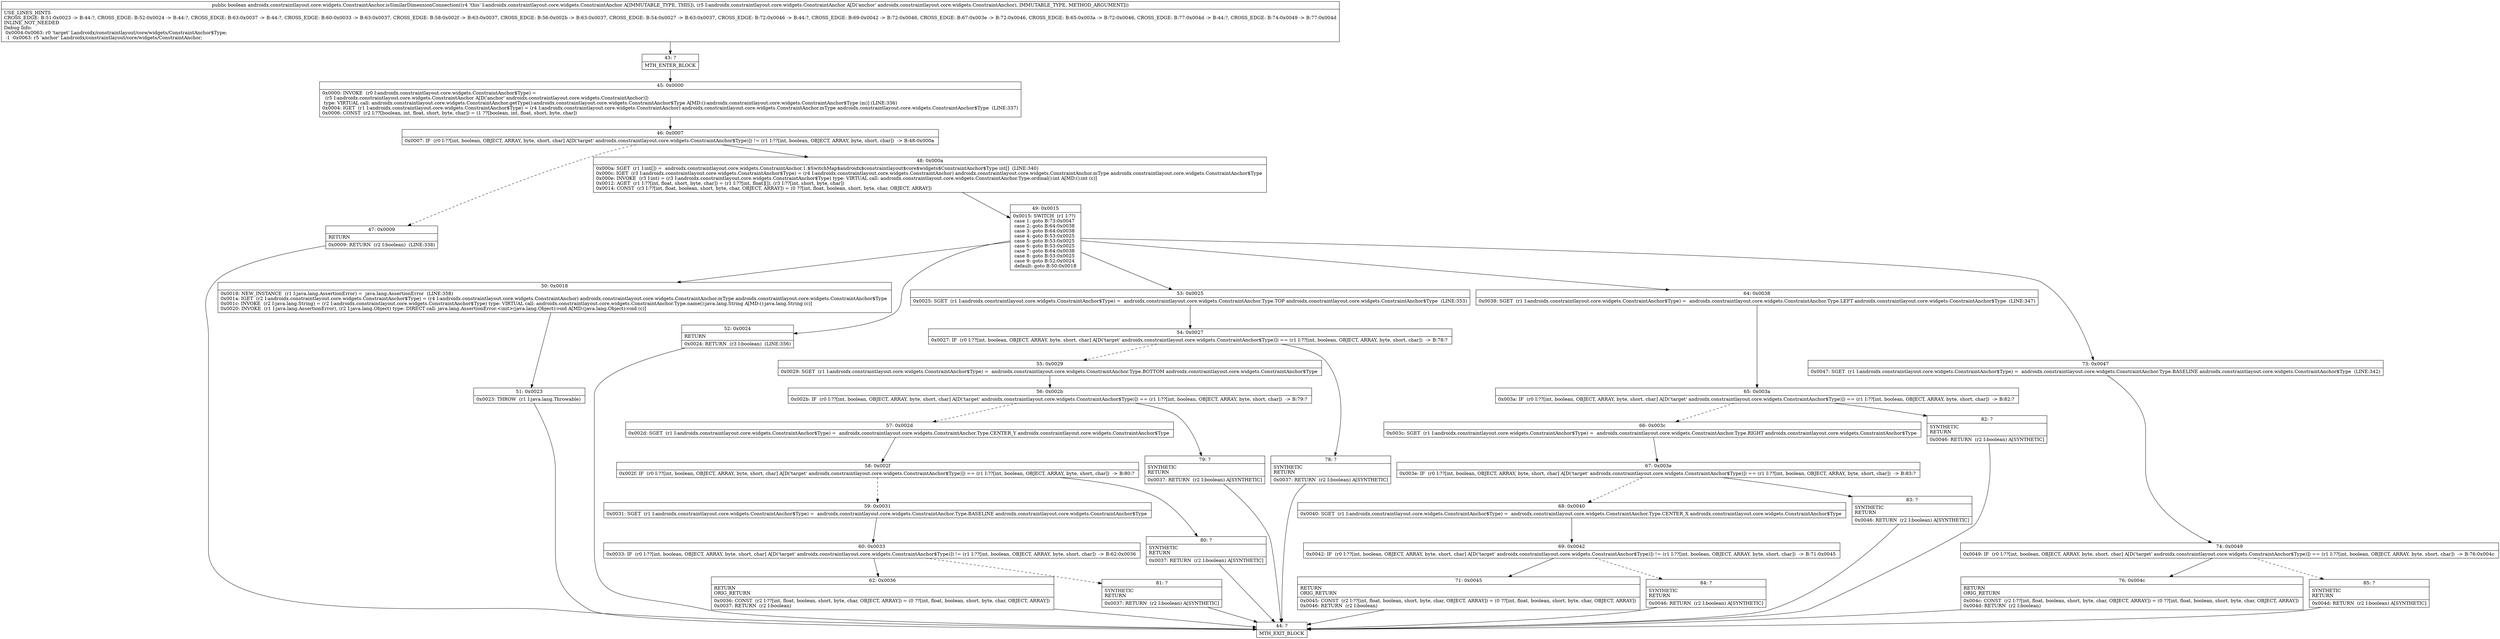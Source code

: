 digraph "CFG forandroidx.constraintlayout.core.widgets.ConstraintAnchor.isSimilarDimensionConnection(Landroidx\/constraintlayout\/core\/widgets\/ConstraintAnchor;)Z" {
Node_43 [shape=record,label="{43\:\ ?|MTH_ENTER_BLOCK\l}"];
Node_45 [shape=record,label="{45\:\ 0x0000|0x0000: INVOKE  (r0 I:androidx.constraintlayout.core.widgets.ConstraintAnchor$Type) = \l  (r5 I:androidx.constraintlayout.core.widgets.ConstraintAnchor A[D('anchor' androidx.constraintlayout.core.widgets.ConstraintAnchor)])\l type: VIRTUAL call: androidx.constraintlayout.core.widgets.ConstraintAnchor.getType():androidx.constraintlayout.core.widgets.ConstraintAnchor$Type A[MD:():androidx.constraintlayout.core.widgets.ConstraintAnchor$Type (m)] (LINE:336)\l0x0004: IGET  (r1 I:androidx.constraintlayout.core.widgets.ConstraintAnchor$Type) = (r4 I:androidx.constraintlayout.core.widgets.ConstraintAnchor) androidx.constraintlayout.core.widgets.ConstraintAnchor.mType androidx.constraintlayout.core.widgets.ConstraintAnchor$Type  (LINE:337)\l0x0006: CONST  (r2 I:??[boolean, int, float, short, byte, char]) = (1 ??[boolean, int, float, short, byte, char]) \l}"];
Node_46 [shape=record,label="{46\:\ 0x0007|0x0007: IF  (r0 I:??[int, boolean, OBJECT, ARRAY, byte, short, char] A[D('target' androidx.constraintlayout.core.widgets.ConstraintAnchor$Type)]) != (r1 I:??[int, boolean, OBJECT, ARRAY, byte, short, char])  \-\> B:48:0x000a \l}"];
Node_47 [shape=record,label="{47\:\ 0x0009|RETURN\l|0x0009: RETURN  (r2 I:boolean)  (LINE:338)\l}"];
Node_44 [shape=record,label="{44\:\ ?|MTH_EXIT_BLOCK\l}"];
Node_48 [shape=record,label="{48\:\ 0x000a|0x000a: SGET  (r1 I:int[]) =  androidx.constraintlayout.core.widgets.ConstraintAnchor.1.$SwitchMap$androidx$constraintlayout$core$widgets$ConstraintAnchor$Type int[]  (LINE:340)\l0x000c: IGET  (r3 I:androidx.constraintlayout.core.widgets.ConstraintAnchor$Type) = (r4 I:androidx.constraintlayout.core.widgets.ConstraintAnchor) androidx.constraintlayout.core.widgets.ConstraintAnchor.mType androidx.constraintlayout.core.widgets.ConstraintAnchor$Type \l0x000e: INVOKE  (r3 I:int) = (r3 I:androidx.constraintlayout.core.widgets.ConstraintAnchor$Type) type: VIRTUAL call: androidx.constraintlayout.core.widgets.ConstraintAnchor.Type.ordinal():int A[MD:():int (c)]\l0x0012: AGET  (r1 I:??[int, float, short, byte, char]) = (r1 I:??[int, float][]), (r3 I:??[int, short, byte, char]) \l0x0014: CONST  (r3 I:??[int, float, boolean, short, byte, char, OBJECT, ARRAY]) = (0 ??[int, float, boolean, short, byte, char, OBJECT, ARRAY]) \l}"];
Node_49 [shape=record,label="{49\:\ 0x0015|0x0015: SWITCH  (r1 I:??)\l case 1: goto B:73:0x0047\l case 2: goto B:64:0x0038\l case 3: goto B:64:0x0038\l case 4: goto B:53:0x0025\l case 5: goto B:53:0x0025\l case 6: goto B:53:0x0025\l case 7: goto B:64:0x0038\l case 8: goto B:53:0x0025\l case 9: goto B:52:0x0024\l default: goto B:50:0x0018 \l}"];
Node_50 [shape=record,label="{50\:\ 0x0018|0x0018: NEW_INSTANCE  (r1 I:java.lang.AssertionError) =  java.lang.AssertionError  (LINE:358)\l0x001a: IGET  (r2 I:androidx.constraintlayout.core.widgets.ConstraintAnchor$Type) = (r4 I:androidx.constraintlayout.core.widgets.ConstraintAnchor) androidx.constraintlayout.core.widgets.ConstraintAnchor.mType androidx.constraintlayout.core.widgets.ConstraintAnchor$Type \l0x001c: INVOKE  (r2 I:java.lang.String) = (r2 I:androidx.constraintlayout.core.widgets.ConstraintAnchor$Type) type: VIRTUAL call: androidx.constraintlayout.core.widgets.ConstraintAnchor.Type.name():java.lang.String A[MD:():java.lang.String (c)]\l0x0020: INVOKE  (r1 I:java.lang.AssertionError), (r2 I:java.lang.Object) type: DIRECT call: java.lang.AssertionError.\<init\>(java.lang.Object):void A[MD:(java.lang.Object):void (c)]\l}"];
Node_51 [shape=record,label="{51\:\ 0x0023|0x0023: THROW  (r1 I:java.lang.Throwable) \l}"];
Node_52 [shape=record,label="{52\:\ 0x0024|RETURN\l|0x0024: RETURN  (r3 I:boolean)  (LINE:356)\l}"];
Node_53 [shape=record,label="{53\:\ 0x0025|0x0025: SGET  (r1 I:androidx.constraintlayout.core.widgets.ConstraintAnchor$Type) =  androidx.constraintlayout.core.widgets.ConstraintAnchor.Type.TOP androidx.constraintlayout.core.widgets.ConstraintAnchor$Type  (LINE:353)\l}"];
Node_54 [shape=record,label="{54\:\ 0x0027|0x0027: IF  (r0 I:??[int, boolean, OBJECT, ARRAY, byte, short, char] A[D('target' androidx.constraintlayout.core.widgets.ConstraintAnchor$Type)]) == (r1 I:??[int, boolean, OBJECT, ARRAY, byte, short, char])  \-\> B:78:? \l}"];
Node_55 [shape=record,label="{55\:\ 0x0029|0x0029: SGET  (r1 I:androidx.constraintlayout.core.widgets.ConstraintAnchor$Type) =  androidx.constraintlayout.core.widgets.ConstraintAnchor.Type.BOTTOM androidx.constraintlayout.core.widgets.ConstraintAnchor$Type \l}"];
Node_56 [shape=record,label="{56\:\ 0x002b|0x002b: IF  (r0 I:??[int, boolean, OBJECT, ARRAY, byte, short, char] A[D('target' androidx.constraintlayout.core.widgets.ConstraintAnchor$Type)]) == (r1 I:??[int, boolean, OBJECT, ARRAY, byte, short, char])  \-\> B:79:? \l}"];
Node_57 [shape=record,label="{57\:\ 0x002d|0x002d: SGET  (r1 I:androidx.constraintlayout.core.widgets.ConstraintAnchor$Type) =  androidx.constraintlayout.core.widgets.ConstraintAnchor.Type.CENTER_Y androidx.constraintlayout.core.widgets.ConstraintAnchor$Type \l}"];
Node_58 [shape=record,label="{58\:\ 0x002f|0x002f: IF  (r0 I:??[int, boolean, OBJECT, ARRAY, byte, short, char] A[D('target' androidx.constraintlayout.core.widgets.ConstraintAnchor$Type)]) == (r1 I:??[int, boolean, OBJECT, ARRAY, byte, short, char])  \-\> B:80:? \l}"];
Node_59 [shape=record,label="{59\:\ 0x0031|0x0031: SGET  (r1 I:androidx.constraintlayout.core.widgets.ConstraintAnchor$Type) =  androidx.constraintlayout.core.widgets.ConstraintAnchor.Type.BASELINE androidx.constraintlayout.core.widgets.ConstraintAnchor$Type \l}"];
Node_60 [shape=record,label="{60\:\ 0x0033|0x0033: IF  (r0 I:??[int, boolean, OBJECT, ARRAY, byte, short, char] A[D('target' androidx.constraintlayout.core.widgets.ConstraintAnchor$Type)]) != (r1 I:??[int, boolean, OBJECT, ARRAY, byte, short, char])  \-\> B:62:0x0036 \l}"];
Node_62 [shape=record,label="{62\:\ 0x0036|RETURN\lORIG_RETURN\l|0x0036: CONST  (r2 I:??[int, float, boolean, short, byte, char, OBJECT, ARRAY]) = (0 ??[int, float, boolean, short, byte, char, OBJECT, ARRAY]) \l0x0037: RETURN  (r2 I:boolean) \l}"];
Node_81 [shape=record,label="{81\:\ ?|SYNTHETIC\lRETURN\l|0x0037: RETURN  (r2 I:boolean) A[SYNTHETIC]\l}"];
Node_80 [shape=record,label="{80\:\ ?|SYNTHETIC\lRETURN\l|0x0037: RETURN  (r2 I:boolean) A[SYNTHETIC]\l}"];
Node_79 [shape=record,label="{79\:\ ?|SYNTHETIC\lRETURN\l|0x0037: RETURN  (r2 I:boolean) A[SYNTHETIC]\l}"];
Node_78 [shape=record,label="{78\:\ ?|SYNTHETIC\lRETURN\l|0x0037: RETURN  (r2 I:boolean) A[SYNTHETIC]\l}"];
Node_64 [shape=record,label="{64\:\ 0x0038|0x0038: SGET  (r1 I:androidx.constraintlayout.core.widgets.ConstraintAnchor$Type) =  androidx.constraintlayout.core.widgets.ConstraintAnchor.Type.LEFT androidx.constraintlayout.core.widgets.ConstraintAnchor$Type  (LINE:347)\l}"];
Node_65 [shape=record,label="{65\:\ 0x003a|0x003a: IF  (r0 I:??[int, boolean, OBJECT, ARRAY, byte, short, char] A[D('target' androidx.constraintlayout.core.widgets.ConstraintAnchor$Type)]) == (r1 I:??[int, boolean, OBJECT, ARRAY, byte, short, char])  \-\> B:82:? \l}"];
Node_66 [shape=record,label="{66\:\ 0x003c|0x003c: SGET  (r1 I:androidx.constraintlayout.core.widgets.ConstraintAnchor$Type) =  androidx.constraintlayout.core.widgets.ConstraintAnchor.Type.RIGHT androidx.constraintlayout.core.widgets.ConstraintAnchor$Type \l}"];
Node_67 [shape=record,label="{67\:\ 0x003e|0x003e: IF  (r0 I:??[int, boolean, OBJECT, ARRAY, byte, short, char] A[D('target' androidx.constraintlayout.core.widgets.ConstraintAnchor$Type)]) == (r1 I:??[int, boolean, OBJECT, ARRAY, byte, short, char])  \-\> B:83:? \l}"];
Node_68 [shape=record,label="{68\:\ 0x0040|0x0040: SGET  (r1 I:androidx.constraintlayout.core.widgets.ConstraintAnchor$Type) =  androidx.constraintlayout.core.widgets.ConstraintAnchor.Type.CENTER_X androidx.constraintlayout.core.widgets.ConstraintAnchor$Type \l}"];
Node_69 [shape=record,label="{69\:\ 0x0042|0x0042: IF  (r0 I:??[int, boolean, OBJECT, ARRAY, byte, short, char] A[D('target' androidx.constraintlayout.core.widgets.ConstraintAnchor$Type)]) != (r1 I:??[int, boolean, OBJECT, ARRAY, byte, short, char])  \-\> B:71:0x0045 \l}"];
Node_71 [shape=record,label="{71\:\ 0x0045|RETURN\lORIG_RETURN\l|0x0045: CONST  (r2 I:??[int, float, boolean, short, byte, char, OBJECT, ARRAY]) = (0 ??[int, float, boolean, short, byte, char, OBJECT, ARRAY]) \l0x0046: RETURN  (r2 I:boolean) \l}"];
Node_84 [shape=record,label="{84\:\ ?|SYNTHETIC\lRETURN\l|0x0046: RETURN  (r2 I:boolean) A[SYNTHETIC]\l}"];
Node_83 [shape=record,label="{83\:\ ?|SYNTHETIC\lRETURN\l|0x0046: RETURN  (r2 I:boolean) A[SYNTHETIC]\l}"];
Node_82 [shape=record,label="{82\:\ ?|SYNTHETIC\lRETURN\l|0x0046: RETURN  (r2 I:boolean) A[SYNTHETIC]\l}"];
Node_73 [shape=record,label="{73\:\ 0x0047|0x0047: SGET  (r1 I:androidx.constraintlayout.core.widgets.ConstraintAnchor$Type) =  androidx.constraintlayout.core.widgets.ConstraintAnchor.Type.BASELINE androidx.constraintlayout.core.widgets.ConstraintAnchor$Type  (LINE:342)\l}"];
Node_74 [shape=record,label="{74\:\ 0x0049|0x0049: IF  (r0 I:??[int, boolean, OBJECT, ARRAY, byte, short, char] A[D('target' androidx.constraintlayout.core.widgets.ConstraintAnchor$Type)]) == (r1 I:??[int, boolean, OBJECT, ARRAY, byte, short, char])  \-\> B:76:0x004c \l}"];
Node_76 [shape=record,label="{76\:\ 0x004c|RETURN\lORIG_RETURN\l|0x004c: CONST  (r2 I:??[int, float, boolean, short, byte, char, OBJECT, ARRAY]) = (0 ??[int, float, boolean, short, byte, char, OBJECT, ARRAY]) \l0x004d: RETURN  (r2 I:boolean) \l}"];
Node_85 [shape=record,label="{85\:\ ?|SYNTHETIC\lRETURN\l|0x004d: RETURN  (r2 I:boolean) A[SYNTHETIC]\l}"];
MethodNode[shape=record,label="{public boolean androidx.constraintlayout.core.widgets.ConstraintAnchor.isSimilarDimensionConnection((r4 'this' I:androidx.constraintlayout.core.widgets.ConstraintAnchor A[IMMUTABLE_TYPE, THIS]), (r5 I:androidx.constraintlayout.core.widgets.ConstraintAnchor A[D('anchor' androidx.constraintlayout.core.widgets.ConstraintAnchor), IMMUTABLE_TYPE, METHOD_ARGUMENT]))  | USE_LINES_HINTS\lCROSS_EDGE: B:51:0x0023 \-\> B:44:?, CROSS_EDGE: B:52:0x0024 \-\> B:44:?, CROSS_EDGE: B:63:0x0037 \-\> B:44:?, CROSS_EDGE: B:60:0x0033 \-\> B:63:0x0037, CROSS_EDGE: B:58:0x002f \-\> B:63:0x0037, CROSS_EDGE: B:56:0x002b \-\> B:63:0x0037, CROSS_EDGE: B:54:0x0027 \-\> B:63:0x0037, CROSS_EDGE: B:72:0x0046 \-\> B:44:?, CROSS_EDGE: B:69:0x0042 \-\> B:72:0x0046, CROSS_EDGE: B:67:0x003e \-\> B:72:0x0046, CROSS_EDGE: B:65:0x003a \-\> B:72:0x0046, CROSS_EDGE: B:77:0x004d \-\> B:44:?, CROSS_EDGE: B:74:0x0049 \-\> B:77:0x004d\lINLINE_NOT_NEEDED\lDebug Info:\l  0x0004\-0x0063: r0 'target' Landroidx\/constraintlayout\/core\/widgets\/ConstraintAnchor$Type;\l  \-1 \-0x0063: r5 'anchor' Landroidx\/constraintlayout\/core\/widgets\/ConstraintAnchor;\l}"];
MethodNode -> Node_43;Node_43 -> Node_45;
Node_45 -> Node_46;
Node_46 -> Node_47[style=dashed];
Node_46 -> Node_48;
Node_47 -> Node_44;
Node_48 -> Node_49;
Node_49 -> Node_50;
Node_49 -> Node_52;
Node_49 -> Node_53;
Node_49 -> Node_64;
Node_49 -> Node_73;
Node_50 -> Node_51;
Node_51 -> Node_44;
Node_52 -> Node_44;
Node_53 -> Node_54;
Node_54 -> Node_55[style=dashed];
Node_54 -> Node_78;
Node_55 -> Node_56;
Node_56 -> Node_57[style=dashed];
Node_56 -> Node_79;
Node_57 -> Node_58;
Node_58 -> Node_59[style=dashed];
Node_58 -> Node_80;
Node_59 -> Node_60;
Node_60 -> Node_62;
Node_60 -> Node_81[style=dashed];
Node_62 -> Node_44;
Node_81 -> Node_44;
Node_80 -> Node_44;
Node_79 -> Node_44;
Node_78 -> Node_44;
Node_64 -> Node_65;
Node_65 -> Node_66[style=dashed];
Node_65 -> Node_82;
Node_66 -> Node_67;
Node_67 -> Node_68[style=dashed];
Node_67 -> Node_83;
Node_68 -> Node_69;
Node_69 -> Node_71;
Node_69 -> Node_84[style=dashed];
Node_71 -> Node_44;
Node_84 -> Node_44;
Node_83 -> Node_44;
Node_82 -> Node_44;
Node_73 -> Node_74;
Node_74 -> Node_76;
Node_74 -> Node_85[style=dashed];
Node_76 -> Node_44;
Node_85 -> Node_44;
}

